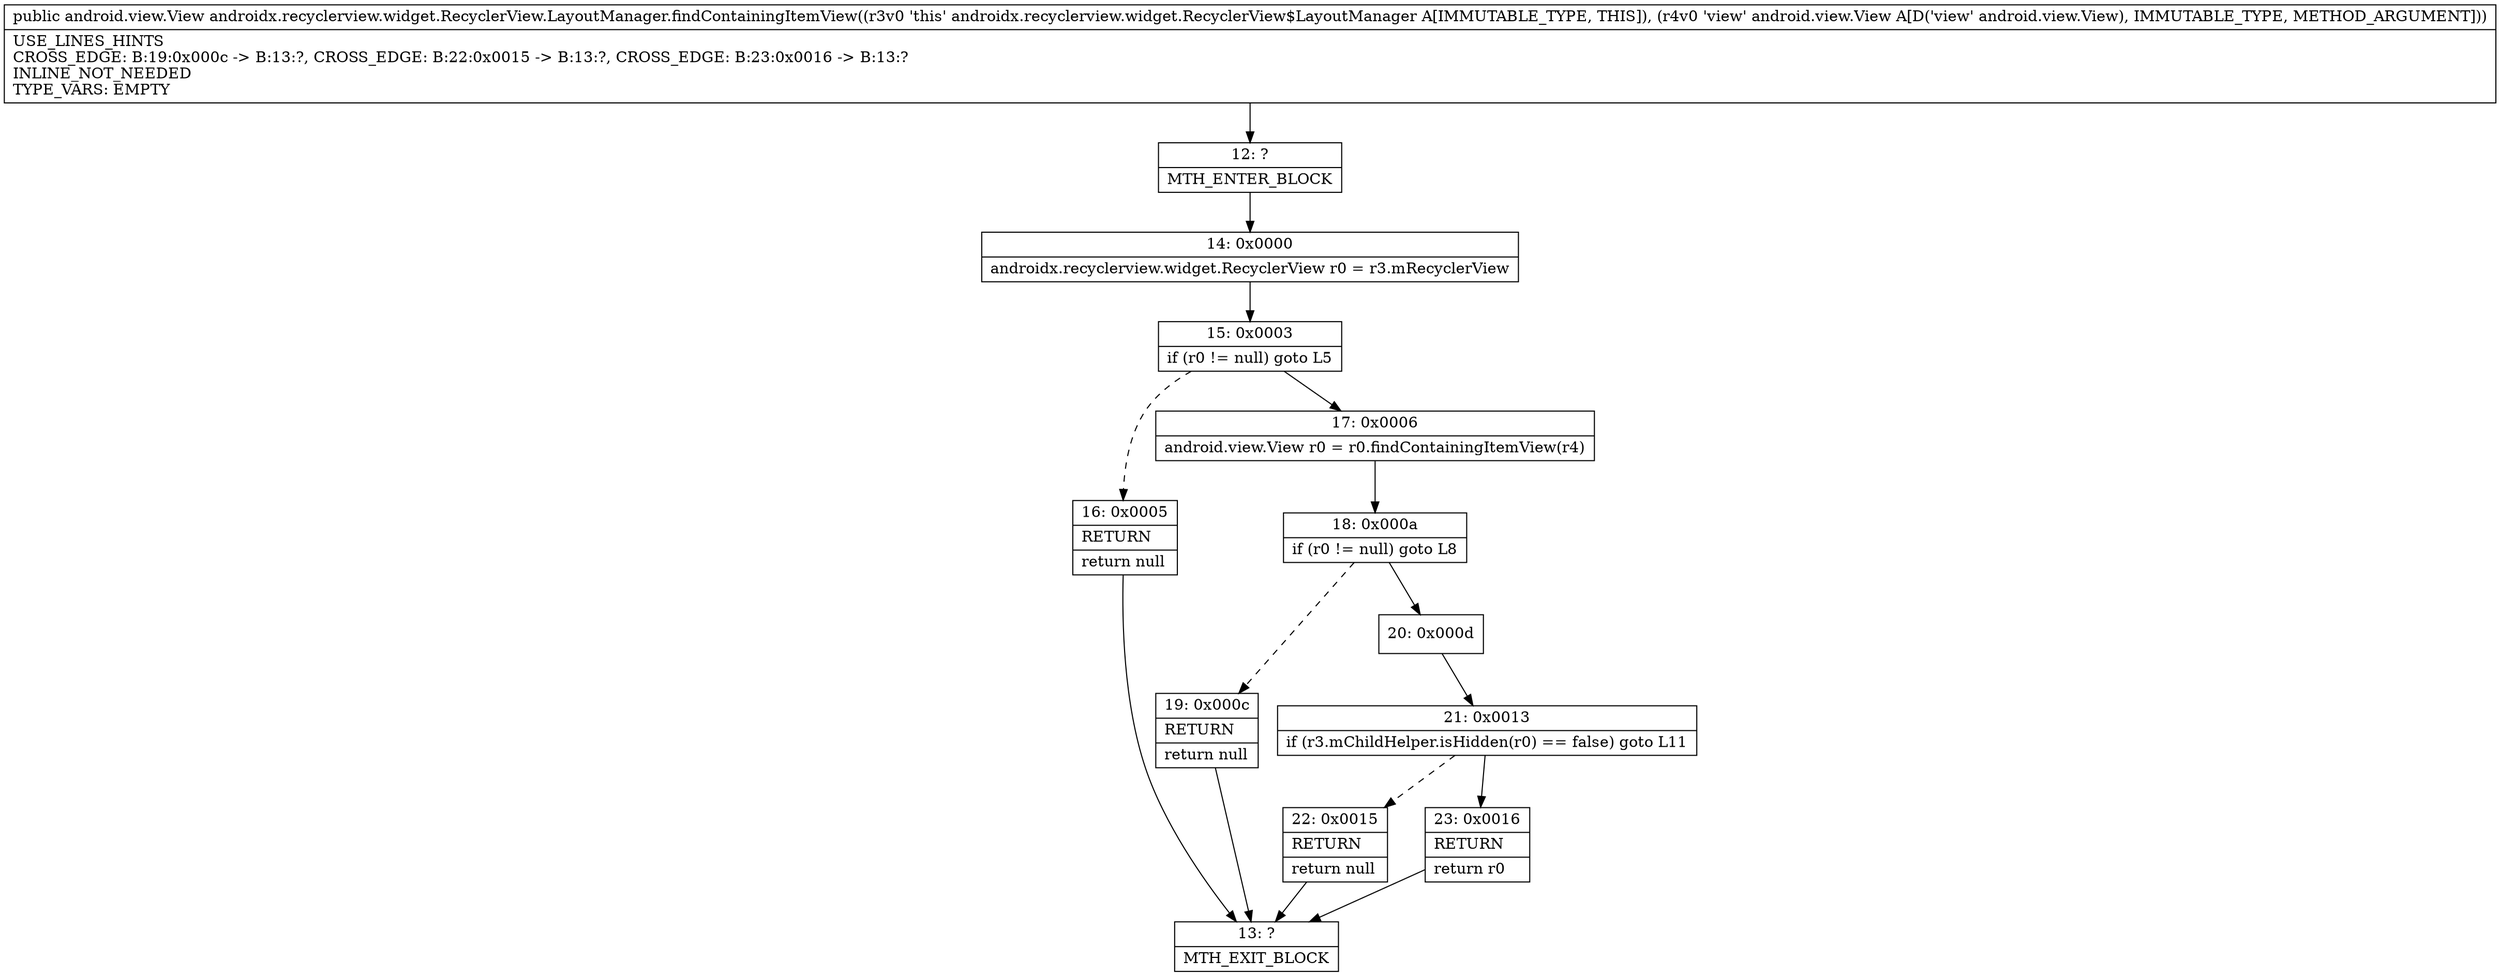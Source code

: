 digraph "CFG forandroidx.recyclerview.widget.RecyclerView.LayoutManager.findContainingItemView(Landroid\/view\/View;)Landroid\/view\/View;" {
Node_12 [shape=record,label="{12\:\ ?|MTH_ENTER_BLOCK\l}"];
Node_14 [shape=record,label="{14\:\ 0x0000|androidx.recyclerview.widget.RecyclerView r0 = r3.mRecyclerView\l}"];
Node_15 [shape=record,label="{15\:\ 0x0003|if (r0 != null) goto L5\l}"];
Node_16 [shape=record,label="{16\:\ 0x0005|RETURN\l|return null\l}"];
Node_13 [shape=record,label="{13\:\ ?|MTH_EXIT_BLOCK\l}"];
Node_17 [shape=record,label="{17\:\ 0x0006|android.view.View r0 = r0.findContainingItemView(r4)\l}"];
Node_18 [shape=record,label="{18\:\ 0x000a|if (r0 != null) goto L8\l}"];
Node_19 [shape=record,label="{19\:\ 0x000c|RETURN\l|return null\l}"];
Node_20 [shape=record,label="{20\:\ 0x000d}"];
Node_21 [shape=record,label="{21\:\ 0x0013|if (r3.mChildHelper.isHidden(r0) == false) goto L11\l}"];
Node_22 [shape=record,label="{22\:\ 0x0015|RETURN\l|return null\l}"];
Node_23 [shape=record,label="{23\:\ 0x0016|RETURN\l|return r0\l}"];
MethodNode[shape=record,label="{public android.view.View androidx.recyclerview.widget.RecyclerView.LayoutManager.findContainingItemView((r3v0 'this' androidx.recyclerview.widget.RecyclerView$LayoutManager A[IMMUTABLE_TYPE, THIS]), (r4v0 'view' android.view.View A[D('view' android.view.View), IMMUTABLE_TYPE, METHOD_ARGUMENT]))  | USE_LINES_HINTS\lCROSS_EDGE: B:19:0x000c \-\> B:13:?, CROSS_EDGE: B:22:0x0015 \-\> B:13:?, CROSS_EDGE: B:23:0x0016 \-\> B:13:?\lINLINE_NOT_NEEDED\lTYPE_VARS: EMPTY\l}"];
MethodNode -> Node_12;Node_12 -> Node_14;
Node_14 -> Node_15;
Node_15 -> Node_16[style=dashed];
Node_15 -> Node_17;
Node_16 -> Node_13;
Node_17 -> Node_18;
Node_18 -> Node_19[style=dashed];
Node_18 -> Node_20;
Node_19 -> Node_13;
Node_20 -> Node_21;
Node_21 -> Node_22[style=dashed];
Node_21 -> Node_23;
Node_22 -> Node_13;
Node_23 -> Node_13;
}

